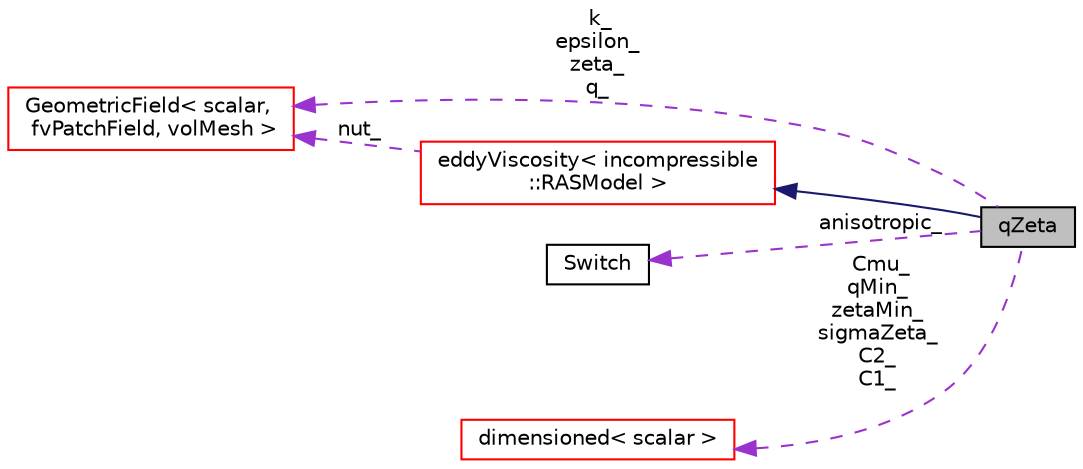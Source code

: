 digraph "qZeta"
{
  bgcolor="transparent";
  edge [fontname="Helvetica",fontsize="10",labelfontname="Helvetica",labelfontsize="10"];
  node [fontname="Helvetica",fontsize="10",shape=record];
  rankdir="LR";
  Node1 [label="qZeta",height=0.2,width=0.4,color="black", fillcolor="grey75", style="filled", fontcolor="black"];
  Node2 -> Node1 [dir="back",color="midnightblue",fontsize="10",style="solid",fontname="Helvetica"];
  Node2 [label="eddyViscosity\< incompressible\l::RASModel \>",height=0.2,width=0.4,color="red",URL="$a00619.html"];
  Node3 -> Node2 [dir="back",color="darkorchid3",fontsize="10",style="dashed",label=" nut_" ,fontname="Helvetica"];
  Node3 [label="GeometricField\< scalar,\l fvPatchField, volMesh \>",height=0.2,width=0.4,color="red",URL="$a00937.html"];
  Node3 -> Node1 [dir="back",color="darkorchid3",fontsize="10",style="dashed",label=" k_\nepsilon_\nzeta_\nq_" ,fontname="Helvetica"];
  Node4 -> Node1 [dir="back",color="darkorchid3",fontsize="10",style="dashed",label=" anisotropic_" ,fontname="Helvetica"];
  Node4 [label="Switch",height=0.2,width=0.4,color="black",URL="$a02605.html",tooltip="A simple wrapper around bool so that it can be read as a word: true/false, on/off, yes/no, y/n, t/f, or none. "];
  Node5 -> Node1 [dir="back",color="darkorchid3",fontsize="10",style="dashed",label=" Cmu_\nqMin_\nzetaMin_\nsigmaZeta_\nC2_\nC1_" ,fontname="Helvetica"];
  Node5 [label="dimensioned\< scalar \>",height=0.2,width=0.4,color="red",URL="$a00538.html"];
}
